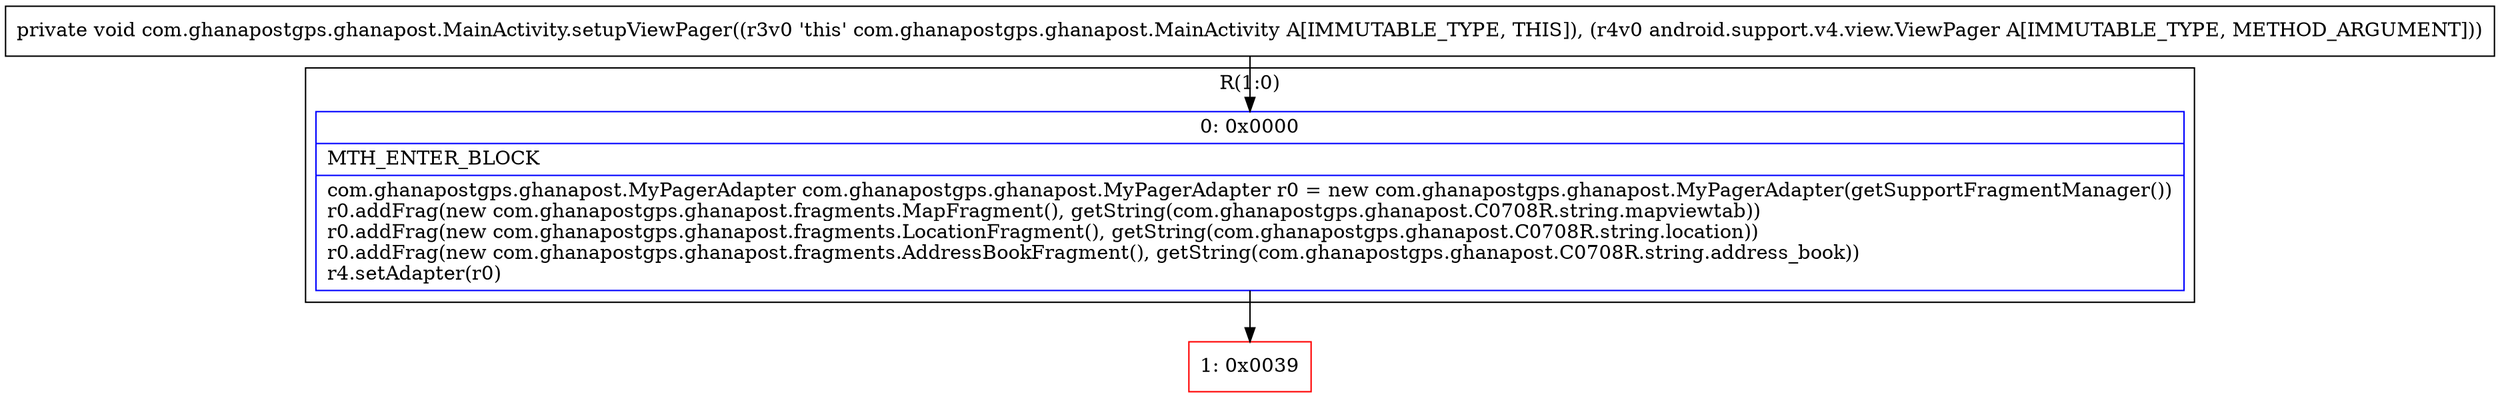 digraph "CFG forcom.ghanapostgps.ghanapost.MainActivity.setupViewPager(Landroid\/support\/v4\/view\/ViewPager;)V" {
subgraph cluster_Region_822455399 {
label = "R(1:0)";
node [shape=record,color=blue];
Node_0 [shape=record,label="{0\:\ 0x0000|MTH_ENTER_BLOCK\l|com.ghanapostgps.ghanapost.MyPagerAdapter com.ghanapostgps.ghanapost.MyPagerAdapter r0 = new com.ghanapostgps.ghanapost.MyPagerAdapter(getSupportFragmentManager())\lr0.addFrag(new com.ghanapostgps.ghanapost.fragments.MapFragment(), getString(com.ghanapostgps.ghanapost.C0708R.string.mapviewtab))\lr0.addFrag(new com.ghanapostgps.ghanapost.fragments.LocationFragment(), getString(com.ghanapostgps.ghanapost.C0708R.string.location))\lr0.addFrag(new com.ghanapostgps.ghanapost.fragments.AddressBookFragment(), getString(com.ghanapostgps.ghanapost.C0708R.string.address_book))\lr4.setAdapter(r0)\l}"];
}
Node_1 [shape=record,color=red,label="{1\:\ 0x0039}"];
MethodNode[shape=record,label="{private void com.ghanapostgps.ghanapost.MainActivity.setupViewPager((r3v0 'this' com.ghanapostgps.ghanapost.MainActivity A[IMMUTABLE_TYPE, THIS]), (r4v0 android.support.v4.view.ViewPager A[IMMUTABLE_TYPE, METHOD_ARGUMENT])) }"];
MethodNode -> Node_0;
Node_0 -> Node_1;
}

